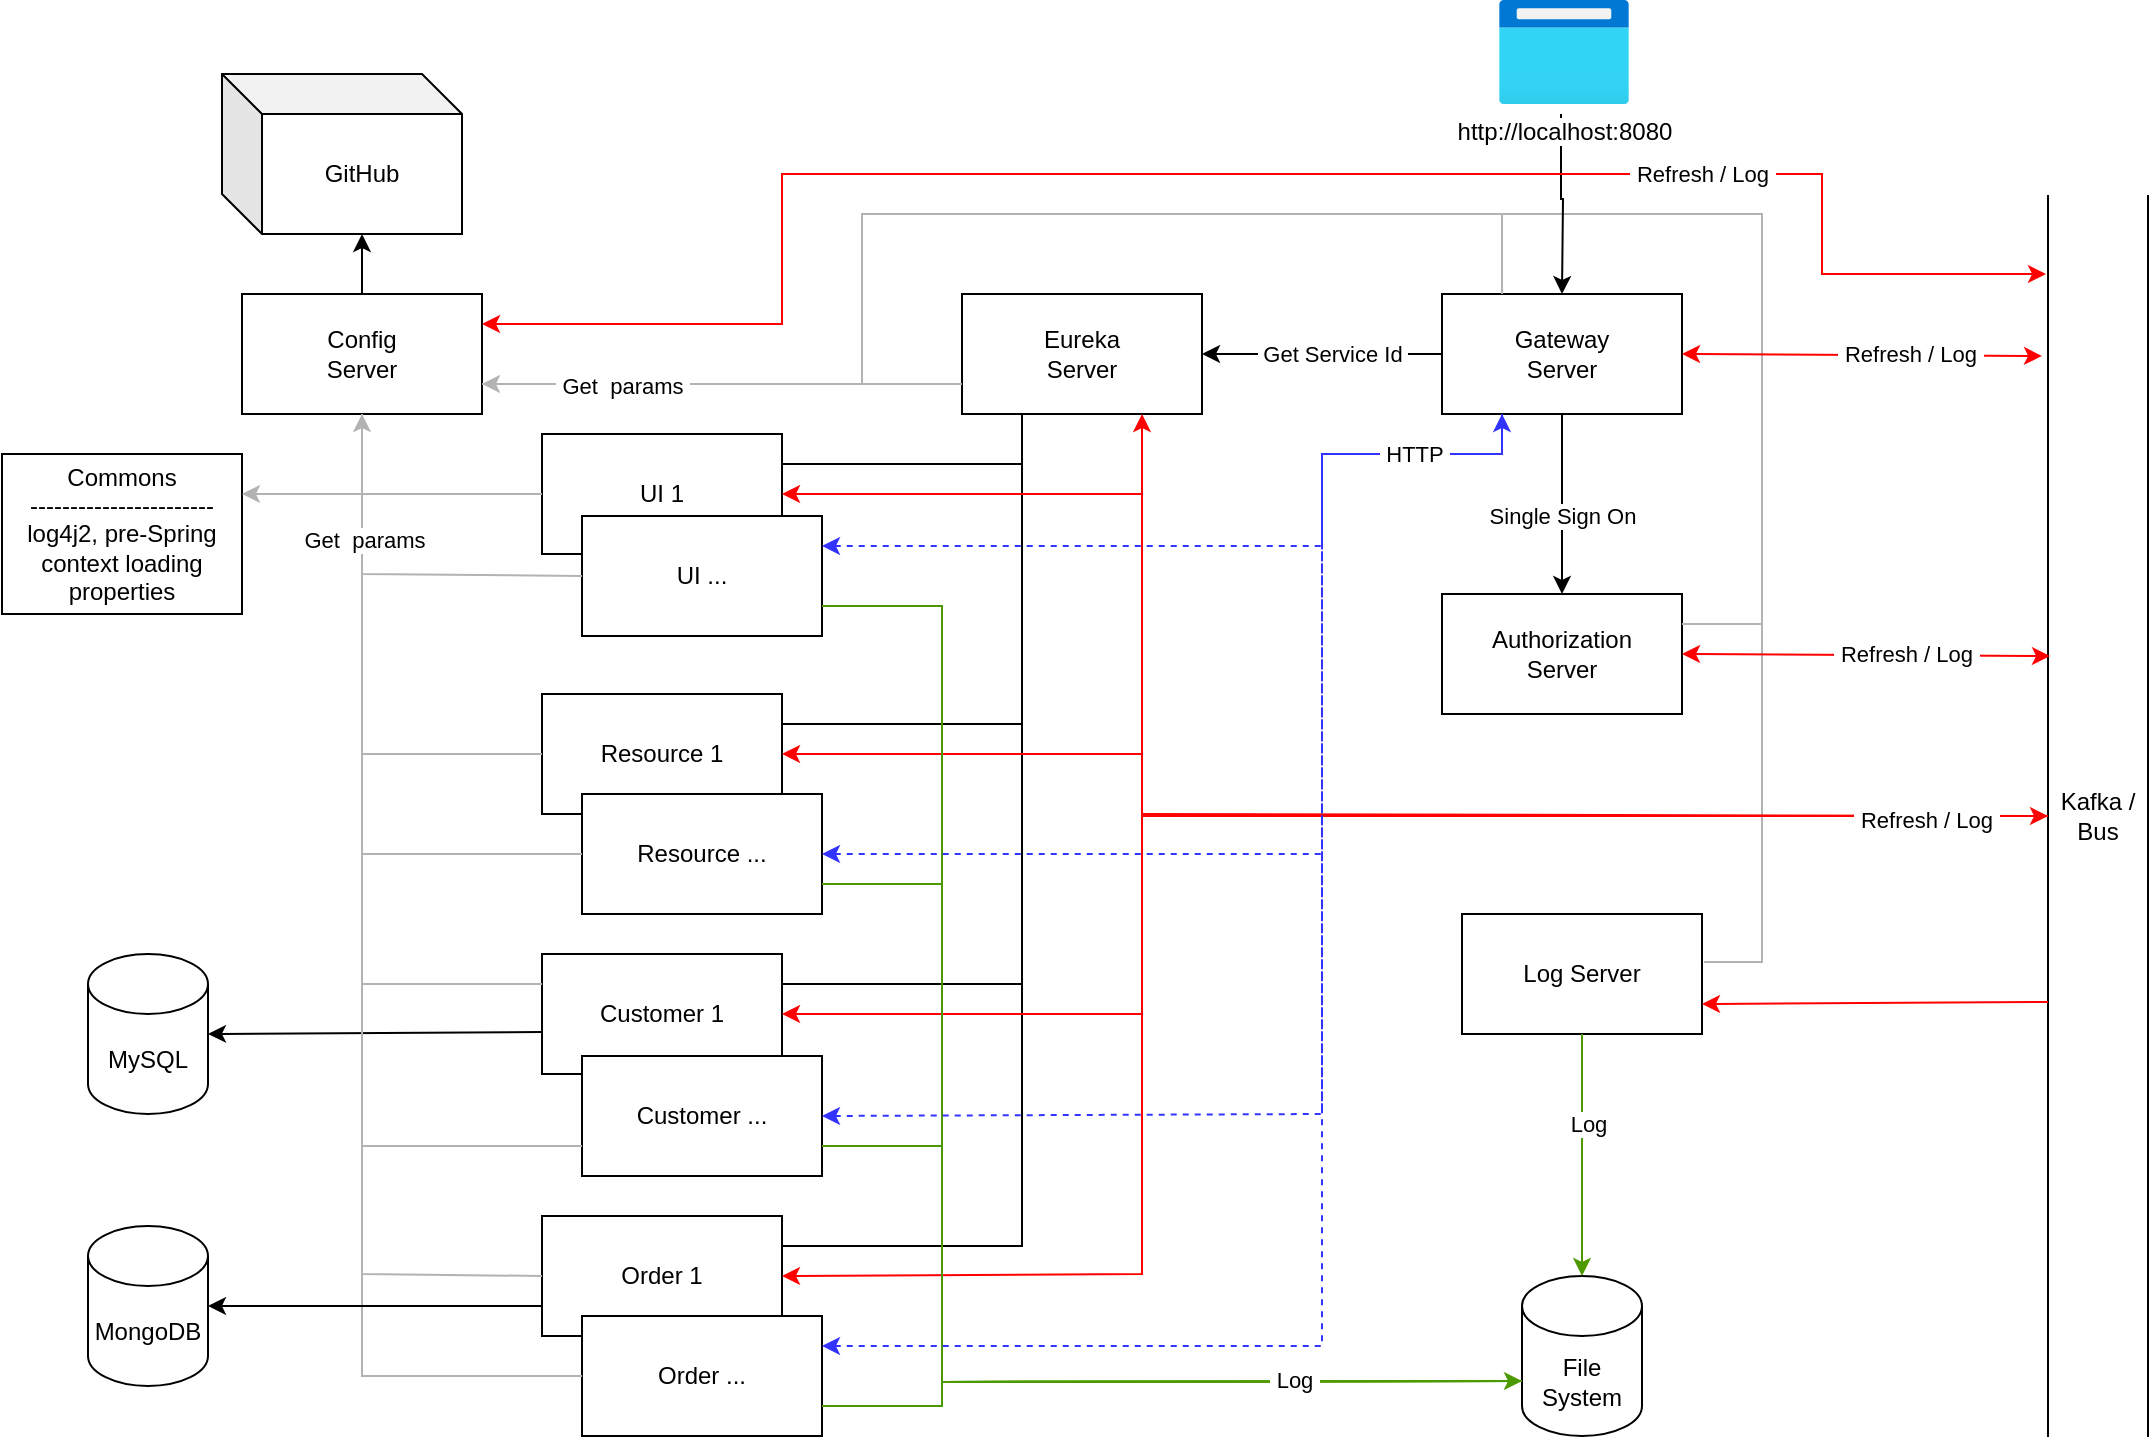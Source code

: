 <mxfile version="21.2.1" type="device">
  <diagram name="Page-1" id="ivzrYam6SIHgwVBFcI3E">
    <mxGraphModel dx="1418" dy="948" grid="1" gridSize="10" guides="1" tooltips="1" connect="1" arrows="1" fold="1" page="1" pageScale="1" pageWidth="1169" pageHeight="827" math="0" shadow="0">
      <root>
        <mxCell id="0" />
        <mxCell id="1" parent="0" />
        <mxCell id="c5bdx5AyV4i2kG1hVxSQ-1" value="Gateway&lt;br&gt;Server" style="rounded=0;whiteSpace=wrap;html=1;" parent="1" vertex="1">
          <mxGeometry x="727" y="200" width="120" height="60" as="geometry" />
        </mxCell>
        <mxCell id="c5bdx5AyV4i2kG1hVxSQ-3" value="Authorization&lt;br&gt;Server" style="rounded=0;whiteSpace=wrap;html=1;" parent="1" vertex="1">
          <mxGeometry x="727" y="350" width="120" height="60" as="geometry" />
        </mxCell>
        <mxCell id="c5bdx5AyV4i2kG1hVxSQ-5" value="Config&lt;br&gt;Server" style="rounded=0;whiteSpace=wrap;html=1;" parent="1" vertex="1">
          <mxGeometry x="127" y="200" width="120" height="60" as="geometry" />
        </mxCell>
        <mxCell id="c5bdx5AyV4i2kG1hVxSQ-6" value="Log&amp;nbsp;Server" style="rounded=0;whiteSpace=wrap;html=1;" parent="1" vertex="1">
          <mxGeometry x="737" y="510" width="120" height="60" as="geometry" />
        </mxCell>
        <mxCell id="c5bdx5AyV4i2kG1hVxSQ-7" value="Eureka&lt;br&gt;Server" style="rounded=0;whiteSpace=wrap;html=1;" parent="1" vertex="1">
          <mxGeometry x="487" y="200" width="120" height="60" as="geometry" />
        </mxCell>
        <mxCell id="c5bdx5AyV4i2kG1hVxSQ-8" value="UI 1" style="rounded=0;whiteSpace=wrap;html=1;align=center;" parent="1" vertex="1">
          <mxGeometry x="277" y="270" width="120" height="60" as="geometry" />
        </mxCell>
        <mxCell id="c5bdx5AyV4i2kG1hVxSQ-9" value="UI ..." style="rounded=0;whiteSpace=wrap;html=1;align=center;" parent="1" vertex="1">
          <mxGeometry x="297" y="311" width="120" height="60" as="geometry" />
        </mxCell>
        <mxCell id="c5bdx5AyV4i2kG1hVxSQ-10" value="Resource 1" style="rounded=0;whiteSpace=wrap;html=1;align=center;" parent="1" vertex="1">
          <mxGeometry x="277" y="400" width="120" height="60" as="geometry" />
        </mxCell>
        <mxCell id="c5bdx5AyV4i2kG1hVxSQ-11" value="Resource ..." style="rounded=0;whiteSpace=wrap;html=1;align=center;" parent="1" vertex="1">
          <mxGeometry x="297" y="450" width="120" height="60" as="geometry" />
        </mxCell>
        <mxCell id="c5bdx5AyV4i2kG1hVxSQ-12" value="Customer 1" style="rounded=0;whiteSpace=wrap;html=1;align=center;" parent="1" vertex="1">
          <mxGeometry x="277" y="530" width="120" height="60" as="geometry" />
        </mxCell>
        <mxCell id="c5bdx5AyV4i2kG1hVxSQ-13" value="Customer ..." style="rounded=0;whiteSpace=wrap;html=1;align=center;" parent="1" vertex="1">
          <mxGeometry x="297" y="581" width="120" height="60" as="geometry" />
        </mxCell>
        <mxCell id="c5bdx5AyV4i2kG1hVxSQ-14" value="Order 1" style="rounded=0;whiteSpace=wrap;html=1;align=center;" parent="1" vertex="1">
          <mxGeometry x="277" y="661" width="120" height="60" as="geometry" />
        </mxCell>
        <mxCell id="c5bdx5AyV4i2kG1hVxSQ-15" value="Order ..." style="rounded=0;whiteSpace=wrap;html=1;align=center;" parent="1" vertex="1">
          <mxGeometry x="297" y="711" width="120" height="60" as="geometry" />
        </mxCell>
        <mxCell id="c5bdx5AyV4i2kG1hVxSQ-16" value="MySQL" style="shape=cylinder3;whiteSpace=wrap;html=1;boundedLbl=1;backgroundOutline=1;size=15;" parent="1" vertex="1">
          <mxGeometry x="50" y="530" width="60" height="80" as="geometry" />
        </mxCell>
        <mxCell id="c5bdx5AyV4i2kG1hVxSQ-17" value="MongoDB" style="shape=cylinder3;whiteSpace=wrap;html=1;boundedLbl=1;backgroundOutline=1;size=15;" parent="1" vertex="1">
          <mxGeometry x="50" y="666" width="60" height="80" as="geometry" />
        </mxCell>
        <mxCell id="c5bdx5AyV4i2kG1hVxSQ-18" value="GitHub" style="shape=cube;whiteSpace=wrap;html=1;boundedLbl=1;backgroundOutline=1;darkOpacity=0.05;darkOpacity2=0.1;" parent="1" vertex="1">
          <mxGeometry x="117" y="90" width="120" height="80" as="geometry" />
        </mxCell>
        <mxCell id="c5bdx5AyV4i2kG1hVxSQ-20" value="Kafka / Bus" style="shape=partialRectangle;whiteSpace=wrap;html=1;left=0;right=0;fillColor=none;direction=south;" parent="1" vertex="1">
          <mxGeometry x="1030" y="151" width="50" height="620" as="geometry" />
        </mxCell>
        <mxCell id="c5bdx5AyV4i2kG1hVxSQ-22" value="" style="endArrow=none;html=1;rounded=0;exitX=1;exitY=0.5;exitDx=0;exitDy=0;exitPerimeter=0;entryX=0;entryY=0.65;entryDx=0;entryDy=0;entryPerimeter=0;endFill=0;startArrow=classic;startFill=1;" parent="1" source="c5bdx5AyV4i2kG1hVxSQ-16" target="c5bdx5AyV4i2kG1hVxSQ-12" edge="1">
          <mxGeometry width="50" height="50" relative="1" as="geometry">
            <mxPoint x="207" y="560" as="sourcePoint" />
            <mxPoint x="257" y="510" as="targetPoint" />
          </mxGeometry>
        </mxCell>
        <mxCell id="c5bdx5AyV4i2kG1hVxSQ-26" value="" style="endArrow=classic;html=1;rounded=0;exitX=0.5;exitY=0;exitDx=0;exitDy=0;entryX=0;entryY=0;entryDx=70;entryDy=80;entryPerimeter=0;endFill=1;" parent="1" source="c5bdx5AyV4i2kG1hVxSQ-5" target="c5bdx5AyV4i2kG1hVxSQ-18" edge="1">
          <mxGeometry width="50" height="50" relative="1" as="geometry">
            <mxPoint x="227" y="190" as="sourcePoint" />
            <mxPoint x="317" y="170" as="targetPoint" />
          </mxGeometry>
        </mxCell>
        <mxCell id="c5bdx5AyV4i2kG1hVxSQ-27" value="" style="endArrow=none;html=1;rounded=0;exitX=0.5;exitY=1;exitDx=0;exitDy=0;entryX=0;entryY=0.5;entryDx=0;entryDy=0;strokeColor=#B3B3B3;startArrow=classic;startFill=1;" parent="1" source="c5bdx5AyV4i2kG1hVxSQ-5" target="c5bdx5AyV4i2kG1hVxSQ-8" edge="1">
          <mxGeometry width="50" height="50" relative="1" as="geometry">
            <mxPoint x="147" y="330" as="sourcePoint" />
            <mxPoint x="237" y="310" as="targetPoint" />
            <Array as="points">
              <mxPoint x="187" y="300" />
            </Array>
          </mxGeometry>
        </mxCell>
        <mxCell id="c5bdx5AyV4i2kG1hVxSQ-28" value="" style="endArrow=none;html=1;rounded=0;entryX=0;entryY=0.5;entryDx=0;entryDy=0;strokeColor=#B3B3B3;" parent="1" target="c5bdx5AyV4i2kG1hVxSQ-9" edge="1">
          <mxGeometry width="50" height="50" relative="1" as="geometry">
            <mxPoint x="187" y="260" as="sourcePoint" />
            <mxPoint x="287" y="310" as="targetPoint" />
            <Array as="points">
              <mxPoint x="187" y="340" />
            </Array>
          </mxGeometry>
        </mxCell>
        <mxCell id="c5bdx5AyV4i2kG1hVxSQ-29" value="" style="endArrow=none;html=1;rounded=0;exitX=0.5;exitY=1;exitDx=0;exitDy=0;entryX=0;entryY=0.5;entryDx=0;entryDy=0;strokeColor=#B3B3B3;" parent="1" source="c5bdx5AyV4i2kG1hVxSQ-5" target="c5bdx5AyV4i2kG1hVxSQ-10" edge="1">
          <mxGeometry width="50" height="50" relative="1" as="geometry">
            <mxPoint x="187" y="390" as="sourcePoint" />
            <mxPoint x="277" y="430" as="targetPoint" />
            <Array as="points">
              <mxPoint x="187" y="430" />
            </Array>
          </mxGeometry>
        </mxCell>
        <mxCell id="c5bdx5AyV4i2kG1hVxSQ-30" value="" style="endArrow=none;html=1;rounded=0;exitX=0.5;exitY=1;exitDx=0;exitDy=0;entryX=0;entryY=0.5;entryDx=0;entryDy=0;strokeColor=#B3B3B3;" parent="1" source="c5bdx5AyV4i2kG1hVxSQ-5" target="c5bdx5AyV4i2kG1hVxSQ-11" edge="1">
          <mxGeometry width="50" height="50" relative="1" as="geometry">
            <mxPoint x="207" y="440" as="sourcePoint" />
            <mxPoint x="297" y="480" as="targetPoint" />
            <Array as="points">
              <mxPoint x="187" y="480" />
            </Array>
          </mxGeometry>
        </mxCell>
        <mxCell id="c5bdx5AyV4i2kG1hVxSQ-32" value="" style="endArrow=none;html=1;rounded=0;exitX=0.5;exitY=1;exitDx=0;exitDy=0;entryX=0;entryY=0.25;entryDx=0;entryDy=0;strokeColor=#B3B3B3;" parent="1" source="c5bdx5AyV4i2kG1hVxSQ-5" target="c5bdx5AyV4i2kG1hVxSQ-12" edge="1">
          <mxGeometry width="50" height="50" relative="1" as="geometry">
            <mxPoint x="167" y="340" as="sourcePoint" />
            <mxPoint x="277" y="560" as="targetPoint" />
            <Array as="points">
              <mxPoint x="187" y="545" />
            </Array>
          </mxGeometry>
        </mxCell>
        <mxCell id="c5bdx5AyV4i2kG1hVxSQ-33" value="" style="endArrow=none;html=1;rounded=0;exitX=0.5;exitY=1;exitDx=0;exitDy=0;entryX=0;entryY=0.75;entryDx=0;entryDy=0;strokeColor=#B3B3B3;" parent="1" source="c5bdx5AyV4i2kG1hVxSQ-5" target="c5bdx5AyV4i2kG1hVxSQ-13" edge="1">
          <mxGeometry width="50" height="50" relative="1" as="geometry">
            <mxPoint x="187" y="390" as="sourcePoint" />
            <mxPoint x="297" y="610" as="targetPoint" />
            <Array as="points">
              <mxPoint x="187" y="626" />
            </Array>
          </mxGeometry>
        </mxCell>
        <mxCell id="c5bdx5AyV4i2kG1hVxSQ-34" value="" style="endArrow=none;html=1;rounded=0;exitX=0.5;exitY=1;exitDx=0;exitDy=0;entryX=0;entryY=0.5;entryDx=0;entryDy=0;strokeColor=#B3B3B3;" parent="1" source="c5bdx5AyV4i2kG1hVxSQ-5" target="c5bdx5AyV4i2kG1hVxSQ-14" edge="1">
          <mxGeometry width="50" height="50" relative="1" as="geometry">
            <mxPoint x="197" y="270" as="sourcePoint" />
            <mxPoint x="307" y="636" as="targetPoint" />
            <Array as="points">
              <mxPoint x="187" y="690" />
            </Array>
          </mxGeometry>
        </mxCell>
        <mxCell id="c5bdx5AyV4i2kG1hVxSQ-35" value="" style="endArrow=none;html=1;rounded=0;exitX=0.5;exitY=1;exitDx=0;exitDy=0;entryX=0;entryY=0.5;entryDx=0;entryDy=0;strokeColor=#B3B3B3;" parent="1" source="c5bdx5AyV4i2kG1hVxSQ-5" target="c5bdx5AyV4i2kG1hVxSQ-15" edge="1">
          <mxGeometry width="50" height="50" relative="1" as="geometry">
            <mxPoint x="187" y="311" as="sourcePoint" />
            <mxPoint x="277" y="742" as="targetPoint" />
            <Array as="points">
              <mxPoint x="187" y="741" />
            </Array>
          </mxGeometry>
        </mxCell>
        <mxCell id="c5bdx5AyV4i2kG1hVxSQ-85" value="&amp;nbsp;Get&amp;nbsp; params&amp;nbsp;" style="edgeLabel;html=1;align=center;verticalAlign=middle;resizable=0;points=[];" parent="c5bdx5AyV4i2kG1hVxSQ-35" vertex="1" connectable="0">
          <mxGeometry x="-0.787" y="1" relative="1" as="geometry">
            <mxPoint as="offset" />
          </mxGeometry>
        </mxCell>
        <mxCell id="c5bdx5AyV4i2kG1hVxSQ-36" value="" style="endArrow=none;html=1;rounded=0;exitX=1;exitY=0.5;exitDx=0;exitDy=0;exitPerimeter=0;entryX=0;entryY=0.75;entryDx=0;entryDy=0;startArrow=classic;startFill=1;" parent="1" source="c5bdx5AyV4i2kG1hVxSQ-17" target="c5bdx5AyV4i2kG1hVxSQ-14" edge="1">
          <mxGeometry width="50" height="50" relative="1" as="geometry">
            <mxPoint x="167" y="763.5" as="sourcePoint" />
            <mxPoint x="297" y="756" as="targetPoint" />
          </mxGeometry>
        </mxCell>
        <mxCell id="c5bdx5AyV4i2kG1hVxSQ-37" value="" style="endArrow=none;html=1;rounded=0;exitX=1;exitY=0.25;exitDx=0;exitDy=0;entryX=0.25;entryY=1;entryDx=0;entryDy=0;" parent="1" source="c5bdx5AyV4i2kG1hVxSQ-8" target="c5bdx5AyV4i2kG1hVxSQ-7" edge="1">
          <mxGeometry width="50" height="50" relative="1" as="geometry">
            <mxPoint x="497" y="361" as="sourcePoint" />
            <mxPoint x="607" y="360" as="targetPoint" />
            <Array as="points">
              <mxPoint x="517" y="285" />
            </Array>
          </mxGeometry>
        </mxCell>
        <mxCell id="c5bdx5AyV4i2kG1hVxSQ-38" value="" style="endArrow=none;html=1;rounded=0;exitX=1;exitY=0.75;exitDx=0;exitDy=0;entryX=0;entryY=0.75;entryDx=0;entryDy=0;strokeColor=#B3B3B3;endFill=0;startArrow=classic;startFill=1;" parent="1" source="c5bdx5AyV4i2kG1hVxSQ-5" target="c5bdx5AyV4i2kG1hVxSQ-7" edge="1">
          <mxGeometry width="50" height="50" relative="1" as="geometry">
            <mxPoint x="247" y="230.5" as="sourcePoint" />
            <mxPoint x="357" y="229.5" as="targetPoint" />
          </mxGeometry>
        </mxCell>
        <mxCell id="c5bdx5AyV4i2kG1hVxSQ-39" value="" style="endArrow=none;html=1;rounded=0;strokeColor=#B3B3B3;exitX=1;exitY=0.75;exitDx=0;exitDy=0;entryX=0.25;entryY=0;entryDx=0;entryDy=0;" parent="1" source="c5bdx5AyV4i2kG1hVxSQ-5" target="c5bdx5AyV4i2kG1hVxSQ-1" edge="1">
          <mxGeometry width="50" height="50" relative="1" as="geometry">
            <mxPoint x="397" y="190" as="sourcePoint" />
            <mxPoint x="757" y="170" as="targetPoint" />
            <Array as="points">
              <mxPoint x="437" y="245" />
              <mxPoint x="437" y="160" />
              <mxPoint x="577" y="160" />
              <mxPoint x="757" y="160" />
            </Array>
          </mxGeometry>
        </mxCell>
        <mxCell id="c5bdx5AyV4i2kG1hVxSQ-41" value="" style="endArrow=none;html=1;rounded=0;exitX=1;exitY=0.25;exitDx=0;exitDy=0;entryX=0.25;entryY=1;entryDx=0;entryDy=0;" parent="1" source="c5bdx5AyV4i2kG1hVxSQ-10" target="c5bdx5AyV4i2kG1hVxSQ-7" edge="1">
          <mxGeometry width="50" height="50" relative="1" as="geometry">
            <mxPoint x="417" y="320" as="sourcePoint" />
            <mxPoint x="537" y="280" as="targetPoint" />
            <Array as="points">
              <mxPoint x="517" y="415" />
            </Array>
          </mxGeometry>
        </mxCell>
        <mxCell id="c5bdx5AyV4i2kG1hVxSQ-43" value="" style="endArrow=none;html=1;rounded=0;exitX=1;exitY=0.25;exitDx=0;exitDy=0;entryX=0.25;entryY=1;entryDx=0;entryDy=0;" parent="1" source="c5bdx5AyV4i2kG1hVxSQ-12" target="c5bdx5AyV4i2kG1hVxSQ-7" edge="1">
          <mxGeometry width="50" height="50" relative="1" as="geometry">
            <mxPoint x="437" y="340" as="sourcePoint" />
            <mxPoint x="557" y="300" as="targetPoint" />
            <Array as="points">
              <mxPoint x="517" y="545" />
            </Array>
          </mxGeometry>
        </mxCell>
        <mxCell id="c5bdx5AyV4i2kG1hVxSQ-45" value="" style="endArrow=none;html=1;rounded=0;exitX=1;exitY=0.25;exitDx=0;exitDy=0;entryX=0.25;entryY=1;entryDx=0;entryDy=0;" parent="1" source="c5bdx5AyV4i2kG1hVxSQ-14" target="c5bdx5AyV4i2kG1hVxSQ-7" edge="1">
          <mxGeometry width="50" height="50" relative="1" as="geometry">
            <mxPoint x="457" y="360" as="sourcePoint" />
            <mxPoint x="577" y="320" as="targetPoint" />
            <Array as="points">
              <mxPoint x="517" y="676" />
            </Array>
          </mxGeometry>
        </mxCell>
        <mxCell id="c5bdx5AyV4i2kG1hVxSQ-51" value="" style="endArrow=classic;html=1;rounded=0;entryX=1;entryY=0.5;entryDx=0;entryDy=0;exitX=0;exitY=0.5;exitDx=0;exitDy=0;" parent="1" source="c5bdx5AyV4i2kG1hVxSQ-1" target="c5bdx5AyV4i2kG1hVxSQ-7" edge="1">
          <mxGeometry width="50" height="50" relative="1" as="geometry">
            <mxPoint x="667" y="520" as="sourcePoint" />
            <mxPoint x="717" y="470" as="targetPoint" />
          </mxGeometry>
        </mxCell>
        <mxCell id="c5bdx5AyV4i2kG1hVxSQ-52" value="&amp;nbsp;Get Service Id&amp;nbsp;" style="edgeLabel;html=1;align=center;verticalAlign=middle;resizable=0;points=[];" parent="c5bdx5AyV4i2kG1hVxSQ-51" vertex="1" connectable="0">
          <mxGeometry x="0.3" relative="1" as="geometry">
            <mxPoint x="23" as="offset" />
          </mxGeometry>
        </mxCell>
        <mxCell id="c5bdx5AyV4i2kG1hVxSQ-53" value="" style="endArrow=classic;html=1;rounded=0;exitX=0.5;exitY=1;exitDx=0;exitDy=0;" parent="1" source="c5bdx5AyV4i2kG1hVxSQ-1" target="c5bdx5AyV4i2kG1hVxSQ-3" edge="1">
          <mxGeometry width="50" height="50" relative="1" as="geometry">
            <mxPoint x="867" y="300" as="sourcePoint" />
            <mxPoint x="917" y="250" as="targetPoint" />
          </mxGeometry>
        </mxCell>
        <mxCell id="c5bdx5AyV4i2kG1hVxSQ-54" value="&amp;nbsp;Single Sign On&amp;nbsp;" style="edgeLabel;html=1;align=center;verticalAlign=middle;resizable=0;points=[];" parent="c5bdx5AyV4i2kG1hVxSQ-53" vertex="1" connectable="0">
          <mxGeometry x="0.422" y="-1" relative="1" as="geometry">
            <mxPoint x="1" y="-13" as="offset" />
          </mxGeometry>
        </mxCell>
        <mxCell id="c5bdx5AyV4i2kG1hVxSQ-56" value="" style="endArrow=none;html=1;rounded=0;strokeColor=#B3B3B3;exitX=1;exitY=0.75;exitDx=0;exitDy=0;entryX=1;entryY=0.25;entryDx=0;entryDy=0;" parent="1" source="c5bdx5AyV4i2kG1hVxSQ-5" target="c5bdx5AyV4i2kG1hVxSQ-3" edge="1">
          <mxGeometry width="50" height="50" relative="1" as="geometry">
            <mxPoint x="257" y="225" as="sourcePoint" />
            <mxPoint x="887" y="390" as="targetPoint" />
            <Array as="points">
              <mxPoint x="437" y="245" />
              <mxPoint x="437" y="160" />
              <mxPoint x="887" y="160" />
              <mxPoint x="887" y="365" />
            </Array>
          </mxGeometry>
        </mxCell>
        <mxCell id="c5bdx5AyV4i2kG1hVxSQ-57" value="" style="endArrow=none;html=1;rounded=0;strokeColor=#B3B3B3;exitX=1;exitY=0.75;exitDx=0;exitDy=0;entryX=1.008;entryY=0.4;entryDx=0;entryDy=0;entryPerimeter=0;" parent="1" source="c5bdx5AyV4i2kG1hVxSQ-5" target="c5bdx5AyV4i2kG1hVxSQ-6" edge="1">
          <mxGeometry width="50" height="50" relative="1" as="geometry">
            <mxPoint x="247" y="215" as="sourcePoint" />
            <mxPoint x="847" y="365" as="targetPoint" />
            <Array as="points">
              <mxPoint x="437" y="245" />
              <mxPoint x="437" y="160" />
              <mxPoint x="887" y="160" />
              <mxPoint x="887" y="534" />
            </Array>
          </mxGeometry>
        </mxCell>
        <mxCell id="c5bdx5AyV4i2kG1hVxSQ-84" value="&amp;nbsp;Get&amp;nbsp; params&amp;nbsp;" style="edgeLabel;html=1;align=center;verticalAlign=middle;resizable=0;points=[];" parent="c5bdx5AyV4i2kG1hVxSQ-57" vertex="1" connectable="0">
          <mxGeometry x="-0.876" y="-1" relative="1" as="geometry">
            <mxPoint as="offset" />
          </mxGeometry>
        </mxCell>
        <mxCell id="c5bdx5AyV4i2kG1hVxSQ-59" value="" style="edgeStyle=orthogonalEdgeStyle;rounded=0;orthogonalLoop=1;jettySize=auto;html=1;align=center;verticalAlign=top;exitX=0.477;exitY=1.096;exitDx=0;exitDy=0;exitPerimeter=0;" parent="1" source="ECfrtQlxyT_L8Qk5CcrT-7" edge="1">
          <mxGeometry relative="1" as="geometry">
            <mxPoint x="787" y="200" as="targetPoint" />
            <mxPoint x="786.9" y="117.2" as="sourcePoint" />
          </mxGeometry>
        </mxCell>
        <mxCell id="c5bdx5AyV4i2kG1hVxSQ-61" value="" style="endArrow=classic;html=1;rounded=0;exitX=0.75;exitY=1;exitDx=0;exitDy=0;strokeColor=#FF0000;endFill=1;entryX=0.5;entryY=1;entryDx=0;entryDy=0;startArrow=classic;startFill=1;" parent="1" source="c5bdx5AyV4i2kG1hVxSQ-7" target="c5bdx5AyV4i2kG1hVxSQ-20" edge="1">
          <mxGeometry width="50" height="50" relative="1" as="geometry">
            <mxPoint x="657" y="490" as="sourcePoint" />
            <mxPoint x="947" y="470" as="targetPoint" />
            <Array as="points">
              <mxPoint x="577" y="461" />
            </Array>
          </mxGeometry>
        </mxCell>
        <mxCell id="c5bdx5AyV4i2kG1hVxSQ-63" value="" style="endArrow=none;html=1;rounded=0;strokeColor=#FF0000;exitX=1;exitY=0.5;exitDx=0;exitDy=0;endFill=0;entryX=0.5;entryY=1;entryDx=0;entryDy=0;startArrow=classic;startFill=1;" parent="1" source="c5bdx5AyV4i2kG1hVxSQ-8" target="c5bdx5AyV4i2kG1hVxSQ-20" edge="1">
          <mxGeometry width="50" height="50" relative="1" as="geometry">
            <mxPoint x="597" y="540" as="sourcePoint" />
            <mxPoint x="937" y="450" as="targetPoint" />
            <Array as="points">
              <mxPoint x="577" y="300" />
              <mxPoint x="577" y="461" />
            </Array>
          </mxGeometry>
        </mxCell>
        <mxCell id="c5bdx5AyV4i2kG1hVxSQ-64" value="" style="endArrow=classic;html=1;rounded=0;entryX=0.129;entryY=1.06;entryDx=0;entryDy=0;entryPerimeter=0;exitX=1;exitY=0.5;exitDx=0;exitDy=0;strokeColor=#FF0000;startArrow=classic;startFill=1;" parent="1" source="c5bdx5AyV4i2kG1hVxSQ-1" target="c5bdx5AyV4i2kG1hVxSQ-20" edge="1">
          <mxGeometry width="50" height="50" relative="1" as="geometry">
            <mxPoint x="657" y="490" as="sourcePoint" />
            <mxPoint x="707" y="440" as="targetPoint" />
          </mxGeometry>
        </mxCell>
        <mxCell id="c5bdx5AyV4i2kG1hVxSQ-82" value="&amp;nbsp;Refresh / Log&amp;nbsp;" style="edgeLabel;html=1;align=center;verticalAlign=middle;resizable=0;points=[];" parent="c5bdx5AyV4i2kG1hVxSQ-64" vertex="1" connectable="0">
          <mxGeometry x="0.402" y="1" relative="1" as="geometry">
            <mxPoint x="-12" as="offset" />
          </mxGeometry>
        </mxCell>
        <mxCell id="c5bdx5AyV4i2kG1hVxSQ-66" value="" style="endArrow=classic;html=1;rounded=0;entryX=0.371;entryY=0.98;entryDx=0;entryDy=0;entryPerimeter=0;strokeColor=#FF0000;exitX=1;exitY=0.5;exitDx=0;exitDy=0;startArrow=classic;startFill=1;" parent="1" source="c5bdx5AyV4i2kG1hVxSQ-3" target="c5bdx5AyV4i2kG1hVxSQ-20" edge="1">
          <mxGeometry width="50" height="50" relative="1" as="geometry">
            <mxPoint x="847" y="389" as="sourcePoint" />
            <mxPoint x="933" y="390" as="targetPoint" />
          </mxGeometry>
        </mxCell>
        <mxCell id="c5bdx5AyV4i2kG1hVxSQ-81" value="&amp;nbsp;Refresh / Log&amp;nbsp;" style="edgeLabel;html=1;align=center;verticalAlign=middle;resizable=0;points=[];" parent="c5bdx5AyV4i2kG1hVxSQ-66" vertex="1" connectable="0">
          <mxGeometry x="0.252" y="1" relative="1" as="geometry">
            <mxPoint x="-3" as="offset" />
          </mxGeometry>
        </mxCell>
        <mxCell id="c5bdx5AyV4i2kG1hVxSQ-67" value="" style="endArrow=none;html=1;rounded=0;strokeColor=#FF0000;exitX=1;exitY=0.5;exitDx=0;exitDy=0;endFill=0;entryX=0.5;entryY=1;entryDx=0;entryDy=0;startArrow=classic;startFill=1;" parent="1" source="c5bdx5AyV4i2kG1hVxSQ-10" target="c5bdx5AyV4i2kG1hVxSQ-20" edge="1">
          <mxGeometry width="50" height="50" relative="1" as="geometry">
            <mxPoint x="397" y="300" as="sourcePoint" />
            <mxPoint x="957" y="490" as="targetPoint" />
            <Array as="points">
              <mxPoint x="577" y="430" />
              <mxPoint x="577" y="461" />
            </Array>
          </mxGeometry>
        </mxCell>
        <mxCell id="c5bdx5AyV4i2kG1hVxSQ-68" value="" style="endArrow=none;html=1;rounded=0;strokeColor=#FF0000;exitX=1;exitY=0.5;exitDx=0;exitDy=0;endFill=0;entryX=0.5;entryY=1;entryDx=0;entryDy=0;startArrow=classic;startFill=1;" parent="1" source="c5bdx5AyV4i2kG1hVxSQ-12" target="c5bdx5AyV4i2kG1hVxSQ-20" edge="1">
          <mxGeometry width="50" height="50" relative="1" as="geometry">
            <mxPoint x="437" y="570" as="sourcePoint" />
            <mxPoint x="967" y="430" as="targetPoint" />
            <Array as="points">
              <mxPoint x="577" y="560" />
              <mxPoint x="577" y="460" />
            </Array>
          </mxGeometry>
        </mxCell>
        <mxCell id="c5bdx5AyV4i2kG1hVxSQ-69" value="" style="endArrow=none;html=1;rounded=0;strokeColor=#FF0000;exitX=1;exitY=0.5;exitDx=0;exitDy=0;endFill=0;entryX=0.5;entryY=1;entryDx=0;entryDy=0;startArrow=classic;startFill=1;" parent="1" source="c5bdx5AyV4i2kG1hVxSQ-14" target="c5bdx5AyV4i2kG1hVxSQ-20" edge="1">
          <mxGeometry width="50" height="50" relative="1" as="geometry">
            <mxPoint x="487" y="700" as="sourcePoint" />
            <mxPoint x="957" y="500" as="targetPoint" />
            <Array as="points">
              <mxPoint x="577" y="690" />
              <mxPoint x="577" y="461" />
            </Array>
          </mxGeometry>
        </mxCell>
        <mxCell id="c5bdx5AyV4i2kG1hVxSQ-80" value="&amp;nbsp;Refresh / Log&amp;nbsp;" style="edgeLabel;html=1;align=center;verticalAlign=middle;resizable=0;points=[];" parent="c5bdx5AyV4i2kG1hVxSQ-69" vertex="1" connectable="0">
          <mxGeometry x="0.698" y="-2" relative="1" as="geometry">
            <mxPoint x="69" as="offset" />
          </mxGeometry>
        </mxCell>
        <mxCell id="c5bdx5AyV4i2kG1hVxSQ-70" value="" style="endArrow=classic;html=1;rounded=0;entryX=1;entryY=0.75;entryDx=0;entryDy=0;strokeColor=#FF0000;exitX=0.65;exitY=1;exitDx=0;exitDy=0;exitPerimeter=0;" parent="1" source="c5bdx5AyV4i2kG1hVxSQ-20" target="c5bdx5AyV4i2kG1hVxSQ-6" edge="1">
          <mxGeometry width="50" height="50" relative="1" as="geometry">
            <mxPoint x="837" y="620" as="sourcePoint" />
            <mxPoint x="958" y="621" as="targetPoint" />
          </mxGeometry>
        </mxCell>
        <mxCell id="c5bdx5AyV4i2kG1hVxSQ-71" value="" style="endArrow=classic;html=1;rounded=0;strokeColor=#FF0000;endFill=1;entryX=0.063;entryY=1.02;entryDx=0;entryDy=0;exitX=1;exitY=0.25;exitDx=0;exitDy=0;entryPerimeter=0;startArrow=classic;startFill=1;" parent="1" source="c5bdx5AyV4i2kG1hVxSQ-5" target="c5bdx5AyV4i2kG1hVxSQ-20" edge="1">
          <mxGeometry width="50" height="50" relative="1" as="geometry">
            <mxPoint x="437" y="330" as="sourcePoint" />
            <mxPoint x="987" y="471" as="targetPoint" />
            <Array as="points">
              <mxPoint x="397" y="215" />
              <mxPoint x="397" y="140" />
              <mxPoint x="917" y="140" />
              <mxPoint x="917" y="190" />
            </Array>
          </mxGeometry>
        </mxCell>
        <mxCell id="c5bdx5AyV4i2kG1hVxSQ-83" value="&amp;nbsp;Refresh / Log&amp;nbsp;" style="edgeLabel;html=1;align=center;verticalAlign=middle;resizable=0;points=[];" parent="c5bdx5AyV4i2kG1hVxSQ-71" vertex="1" connectable="0">
          <mxGeometry x="0.707" y="-1" relative="1" as="geometry">
            <mxPoint x="-59" y="-29" as="offset" />
          </mxGeometry>
        </mxCell>
        <mxCell id="c5bdx5AyV4i2kG1hVxSQ-72" value="File System" style="shape=cylinder3;whiteSpace=wrap;html=1;boundedLbl=1;backgroundOutline=1;size=15;" parent="1" vertex="1">
          <mxGeometry x="767" y="691" width="60" height="80" as="geometry" />
        </mxCell>
        <mxCell id="c5bdx5AyV4i2kG1hVxSQ-73" value="" style="endArrow=classic;html=1;rounded=0;entryX=0.5;entryY=0;entryDx=0;entryDy=0;entryPerimeter=0;exitX=0.5;exitY=1;exitDx=0;exitDy=0;strokeColor=#4D9900;" parent="1" source="c5bdx5AyV4i2kG1hVxSQ-6" target="c5bdx5AyV4i2kG1hVxSQ-72" edge="1">
          <mxGeometry width="50" height="50" relative="1" as="geometry">
            <mxPoint x="657" y="580" as="sourcePoint" />
            <mxPoint x="707" y="530" as="targetPoint" />
          </mxGeometry>
        </mxCell>
        <mxCell id="c5bdx5AyV4i2kG1hVxSQ-79" value="&amp;nbsp;Log&amp;nbsp;" style="edgeLabel;html=1;align=center;verticalAlign=middle;resizable=0;points=[];" parent="c5bdx5AyV4i2kG1hVxSQ-73" vertex="1" connectable="0">
          <mxGeometry x="-0.256" y="3" relative="1" as="geometry">
            <mxPoint as="offset" />
          </mxGeometry>
        </mxCell>
        <mxCell id="c5bdx5AyV4i2kG1hVxSQ-74" value="" style="endArrow=classic;html=1;rounded=0;strokeColor=#4D9900;entryX=0;entryY=0;entryDx=0;entryDy=52.5;entryPerimeter=0;endFill=1;" parent="1" target="c5bdx5AyV4i2kG1hVxSQ-72" edge="1">
          <mxGeometry width="50" height="50" relative="1" as="geometry">
            <mxPoint x="417" y="356" as="sourcePoint" />
            <mxPoint x="537" y="730" as="targetPoint" />
            <Array as="points">
              <mxPoint x="477" y="356" />
              <mxPoint x="477" y="744" />
            </Array>
          </mxGeometry>
        </mxCell>
        <mxCell id="c5bdx5AyV4i2kG1hVxSQ-75" value="" style="endArrow=none;html=1;rounded=0;strokeColor=#4D9900;entryX=0;entryY=0;entryDx=0;entryDy=52.5;entryPerimeter=0;endFill=0;exitX=1;exitY=0.75;exitDx=0;exitDy=0;" parent="1" source="c5bdx5AyV4i2kG1hVxSQ-11" target="c5bdx5AyV4i2kG1hVxSQ-72" edge="1">
          <mxGeometry width="50" height="50" relative="1" as="geometry">
            <mxPoint x="427" y="366" as="sourcePoint" />
            <mxPoint x="777" y="754" as="targetPoint" />
            <Array as="points">
              <mxPoint x="477" y="495" />
              <mxPoint x="477" y="744" />
            </Array>
          </mxGeometry>
        </mxCell>
        <mxCell id="c5bdx5AyV4i2kG1hVxSQ-76" value="" style="endArrow=none;html=1;rounded=0;strokeColor=#4D9900;entryX=0;entryY=0;entryDx=0;entryDy=52.5;entryPerimeter=0;endFill=0;exitX=1;exitY=0.75;exitDx=0;exitDy=0;" parent="1" source="c5bdx5AyV4i2kG1hVxSQ-13" target="c5bdx5AyV4i2kG1hVxSQ-72" edge="1">
          <mxGeometry width="50" height="50" relative="1" as="geometry">
            <mxPoint x="427" y="505" as="sourcePoint" />
            <mxPoint x="777" y="754" as="targetPoint" />
            <Array as="points">
              <mxPoint x="477" y="626" />
              <mxPoint x="477" y="744" />
            </Array>
          </mxGeometry>
        </mxCell>
        <mxCell id="c5bdx5AyV4i2kG1hVxSQ-77" value="" style="endArrow=none;html=1;rounded=0;strokeColor=#4D9900;entryX=0;entryY=0;entryDx=0;entryDy=52.5;entryPerimeter=0;endFill=0;exitX=1;exitY=0.75;exitDx=0;exitDy=0;" parent="1" source="c5bdx5AyV4i2kG1hVxSQ-15" target="c5bdx5AyV4i2kG1hVxSQ-72" edge="1">
          <mxGeometry width="50" height="50" relative="1" as="geometry">
            <mxPoint x="417" y="768.866" as="sourcePoint" />
            <mxPoint x="767" y="771" as="targetPoint" />
            <Array as="points">
              <mxPoint x="477" y="756" />
              <mxPoint x="477" y="744" />
            </Array>
          </mxGeometry>
        </mxCell>
        <mxCell id="c5bdx5AyV4i2kG1hVxSQ-78" value="&amp;nbsp;Log&amp;nbsp;" style="edgeLabel;html=1;align=center;verticalAlign=middle;resizable=0;points=[];" parent="c5bdx5AyV4i2kG1hVxSQ-77" vertex="1" connectable="0">
          <mxGeometry x="0.37" y="1" relative="1" as="geometry">
            <mxPoint as="offset" />
          </mxGeometry>
        </mxCell>
        <mxCell id="c5bdx5AyV4i2kG1hVxSQ-86" value="" style="endArrow=classic;html=1;rounded=0;strokeColor=#3333FF;endFill=1;exitX=1;exitY=0.25;exitDx=0;exitDy=0;entryX=0.25;entryY=1;entryDx=0;entryDy=0;startArrow=classic;startFill=1;dashed=1;" parent="1" source="c5bdx5AyV4i2kG1hVxSQ-9" target="c5bdx5AyV4i2kG1hVxSQ-1" edge="1">
          <mxGeometry width="50" height="50" relative="1" as="geometry">
            <mxPoint x="467" y="323" as="sourcePoint" />
            <mxPoint x="737" y="270" as="targetPoint" />
            <Array as="points">
              <mxPoint x="667" y="326" />
              <mxPoint x="667" y="280" />
              <mxPoint x="757" y="280" />
            </Array>
          </mxGeometry>
        </mxCell>
        <mxCell id="c5bdx5AyV4i2kG1hVxSQ-87" value="" style="endArrow=none;html=1;rounded=0;strokeColor=#3333FF;endFill=0;exitX=1;exitY=0.5;exitDx=0;exitDy=0;entryX=0.25;entryY=1;entryDx=0;entryDy=0;startArrow=classic;startFill=1;dashed=1;" parent="1" source="c5bdx5AyV4i2kG1hVxSQ-11" target="c5bdx5AyV4i2kG1hVxSQ-1" edge="1">
          <mxGeometry width="50" height="50" relative="1" as="geometry">
            <mxPoint x="417" y="350" as="sourcePoint" />
            <mxPoint x="757" y="284" as="targetPoint" />
            <Array as="points">
              <mxPoint x="667" y="480" />
              <mxPoint x="667" y="280" />
              <mxPoint x="757" y="280" />
            </Array>
          </mxGeometry>
        </mxCell>
        <mxCell id="c5bdx5AyV4i2kG1hVxSQ-88" value="" style="endArrow=none;html=1;rounded=0;strokeColor=#3333FF;endFill=0;exitX=1;exitY=0.5;exitDx=0;exitDy=0;entryX=0.25;entryY=1;entryDx=0;entryDy=0;startArrow=classic;startFill=1;dashed=1;" parent="1" source="c5bdx5AyV4i2kG1hVxSQ-13" target="c5bdx5AyV4i2kG1hVxSQ-1" edge="1">
          <mxGeometry width="50" height="50" relative="1" as="geometry">
            <mxPoint x="427" y="490" as="sourcePoint" />
            <mxPoint x="767" y="270" as="targetPoint" />
            <Array as="points">
              <mxPoint x="667" y="610" />
              <mxPoint x="667" y="280" />
              <mxPoint x="757" y="280" />
            </Array>
          </mxGeometry>
        </mxCell>
        <mxCell id="c5bdx5AyV4i2kG1hVxSQ-89" value="" style="endArrow=none;html=1;rounded=0;strokeColor=#3333FF;endFill=0;exitX=1;exitY=0.25;exitDx=0;exitDy=0;entryX=0.25;entryY=1;entryDx=0;entryDy=0;startArrow=classic;startFill=1;dashed=1;" parent="1" source="c5bdx5AyV4i2kG1hVxSQ-15" target="c5bdx5AyV4i2kG1hVxSQ-1" edge="1">
          <mxGeometry width="50" height="50" relative="1" as="geometry">
            <mxPoint x="437" y="500" as="sourcePoint" />
            <mxPoint x="777" y="280" as="targetPoint" />
            <Array as="points">
              <mxPoint x="667" y="726" />
              <mxPoint x="667" y="280" />
              <mxPoint x="757" y="280" />
            </Array>
          </mxGeometry>
        </mxCell>
        <mxCell id="c5bdx5AyV4i2kG1hVxSQ-90" value="&amp;nbsp;HTTP&amp;nbsp;" style="edgeLabel;html=1;align=center;verticalAlign=middle;resizable=0;points=[];" parent="c5bdx5AyV4i2kG1hVxSQ-89" vertex="1" connectable="0">
          <mxGeometry x="0.888" relative="1" as="geometry">
            <mxPoint x="-19" as="offset" />
          </mxGeometry>
        </mxCell>
        <mxCell id="jpktsW97Qqk5wfVd9BzZ-1" value="Commons&lt;br&gt;-----------------------&lt;br&gt;log4j2, pre-Spring context loading properties" style="rounded=0;whiteSpace=wrap;html=1;" parent="1" vertex="1">
          <mxGeometry x="7" y="280" width="120" height="80" as="geometry" />
        </mxCell>
        <mxCell id="jpktsW97Qqk5wfVd9BzZ-2" value="" style="endArrow=none;html=1;rounded=0;exitX=1;exitY=0.25;exitDx=0;exitDy=0;entryX=0;entryY=0.5;entryDx=0;entryDy=0;strokeColor=#B3B3B3;startArrow=classic;startFill=1;" parent="1" source="jpktsW97Qqk5wfVd9BzZ-1" target="c5bdx5AyV4i2kG1hVxSQ-8" edge="1">
          <mxGeometry width="50" height="50" relative="1" as="geometry">
            <mxPoint x="197" y="270" as="sourcePoint" />
            <mxPoint x="287" y="310" as="targetPoint" />
          </mxGeometry>
        </mxCell>
        <mxCell id="ECfrtQlxyT_L8Qk5CcrT-7" value="http://localhost:8080" style="image;aspect=fixed;html=1;points=[];align=center;fontSize=12;image=img/lib/azure2/general/Browser.svg;" vertex="1" parent="1">
          <mxGeometry x="755.5" y="53" width="65" height="52" as="geometry" />
        </mxCell>
      </root>
    </mxGraphModel>
  </diagram>
</mxfile>
